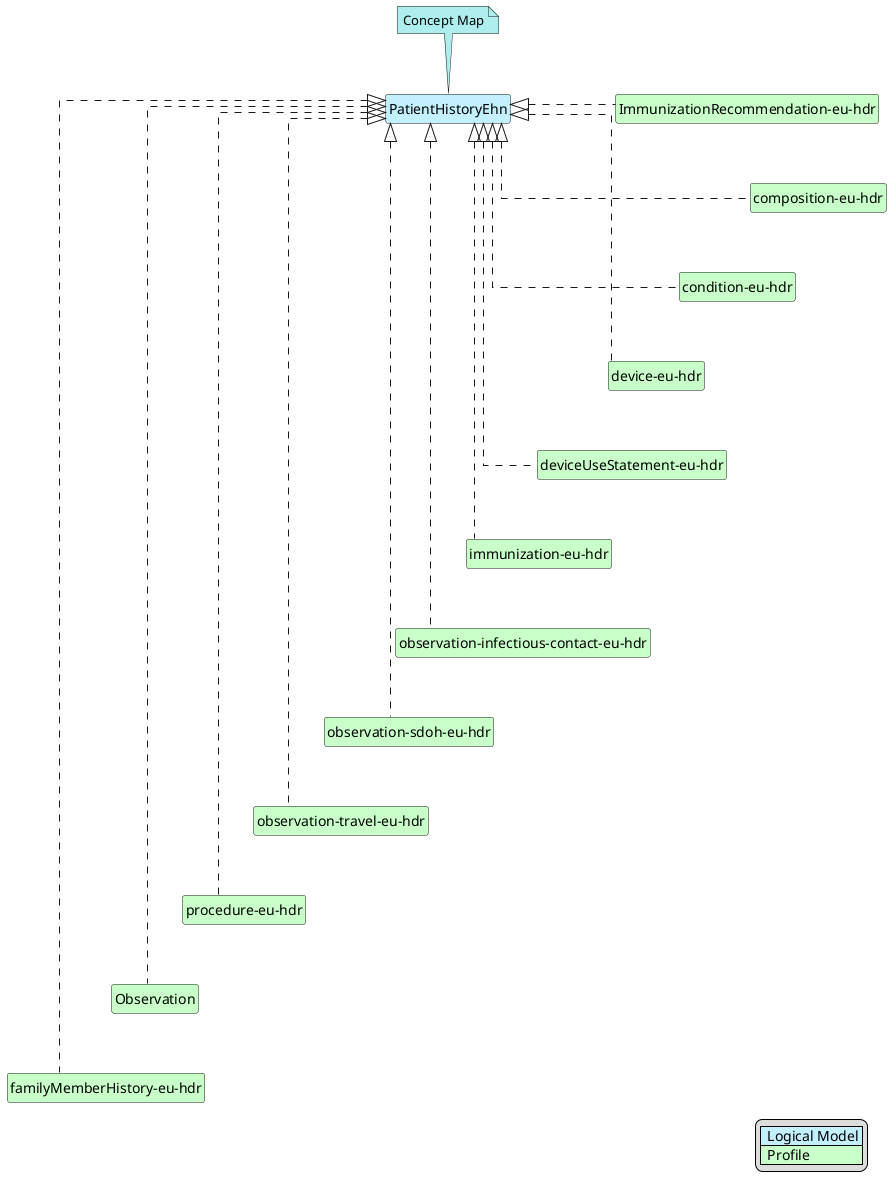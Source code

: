 @startuml
hide circle
hide stereotype
hide members
hide methods
skinparam linetype ortho
skinparam class {
BackgroundColor<<LogicalModel>> #APPLICATION
BackgroundColor<<Profile>> #TECHNOLOGY
}
legend right
| <#APPLICATION>  Logical Model |
| <#TECHNOLOGY>  Profile |
endlegend
class "PatientHistoryEhn" <<LogicalModel>> [[StructureDefinition-PatientHistoryEhn.html]]
note top #PaleTurquoise [[ConceptMap-patientHistory2FHIR-eu-hdr.html]]
Concept Map
endnote
class "ImmunizationRecommendation-eu-hdr" <<Profile>> [[StructureDefinition-ImmunizationRecommendation-eu-hdr.html]]
"PatientHistoryEhn" <|. "ImmunizationRecommendation-eu-hdr"
class "composition-eu-hdr" <<Profile>> [[StructureDefinition-composition-eu-hdr.html]]
"PatientHistoryEhn" <|. "composition-eu-hdr"
"ImmunizationRecommendation-eu-hdr" -d[hidden]-> "composition-eu-hdr"
class "condition-eu-hdr" <<Profile>> [[StructureDefinition-condition-eu-hdr.html]]
"PatientHistoryEhn" <|. "condition-eu-hdr"
"composition-eu-hdr" -d[hidden]-> "condition-eu-hdr"
class "device-eu-hdr" <<Profile>> [[StructureDefinition-device-eu-hdr.html]]
"PatientHistoryEhn" <|. "device-eu-hdr"
"condition-eu-hdr" -d[hidden]-> "device-eu-hdr"
class "deviceUseStatement-eu-hdr" <<Profile>> [[StructureDefinition-deviceUseStatement-eu-hdr.html]]
"PatientHistoryEhn" <|. "deviceUseStatement-eu-hdr"
"device-eu-hdr" -d[hidden]-> "deviceUseStatement-eu-hdr"
class "immunization-eu-hdr" <<Profile>> [[StructureDefinition-immunization-eu-hdr.html]]
"PatientHistoryEhn" <|. "immunization-eu-hdr"
"deviceUseStatement-eu-hdr" -d[hidden]-> "immunization-eu-hdr"
class "observation-infectious-contact-eu-hdr" <<Profile>> [[StructureDefinition-observation-infectious-contact-eu-hdr.html]]
"PatientHistoryEhn" <|. "observation-infectious-contact-eu-hdr"
"immunization-eu-hdr" -d[hidden]-> "observation-infectious-contact-eu-hdr"
class "observation-sdoh-eu-hdr" <<Profile>> [[StructureDefinition-observation-sdoh-eu-hdr.html]]
"PatientHistoryEhn" <|. "observation-sdoh-eu-hdr"
"observation-infectious-contact-eu-hdr" -d[hidden]-> "observation-sdoh-eu-hdr"
class "observation-travel-eu-hdr" <<Profile>> [[StructureDefinition-observation-travel-eu-hdr.html]]
"PatientHistoryEhn" <|. "observation-travel-eu-hdr"
"observation-sdoh-eu-hdr" -d[hidden]-> "observation-travel-eu-hdr"
class "procedure-eu-hdr" <<Profile>> [[StructureDefinition-procedure-eu-hdr.html]]
"PatientHistoryEhn" <|. "procedure-eu-hdr"
"observation-travel-eu-hdr" -d[hidden]-> "procedure-eu-hdr"
class "Observation" <<Profile>> [[http://hl7.org/fhir/StructureDefinition/Observation]]
"PatientHistoryEhn" <|. "Observation"
"procedure-eu-hdr" -d[hidden]-> "Observation"
class "familyMemberHistory-eu-hdr" <<Profile>> [[http://hl7.org/fhir/StructureDefinition/familyMemberHistory-eu-hdr]]
"PatientHistoryEhn" <|. "familyMemberHistory-eu-hdr"
"Observation" -d[hidden]-> "familyMemberHistory-eu-hdr"
@enduml